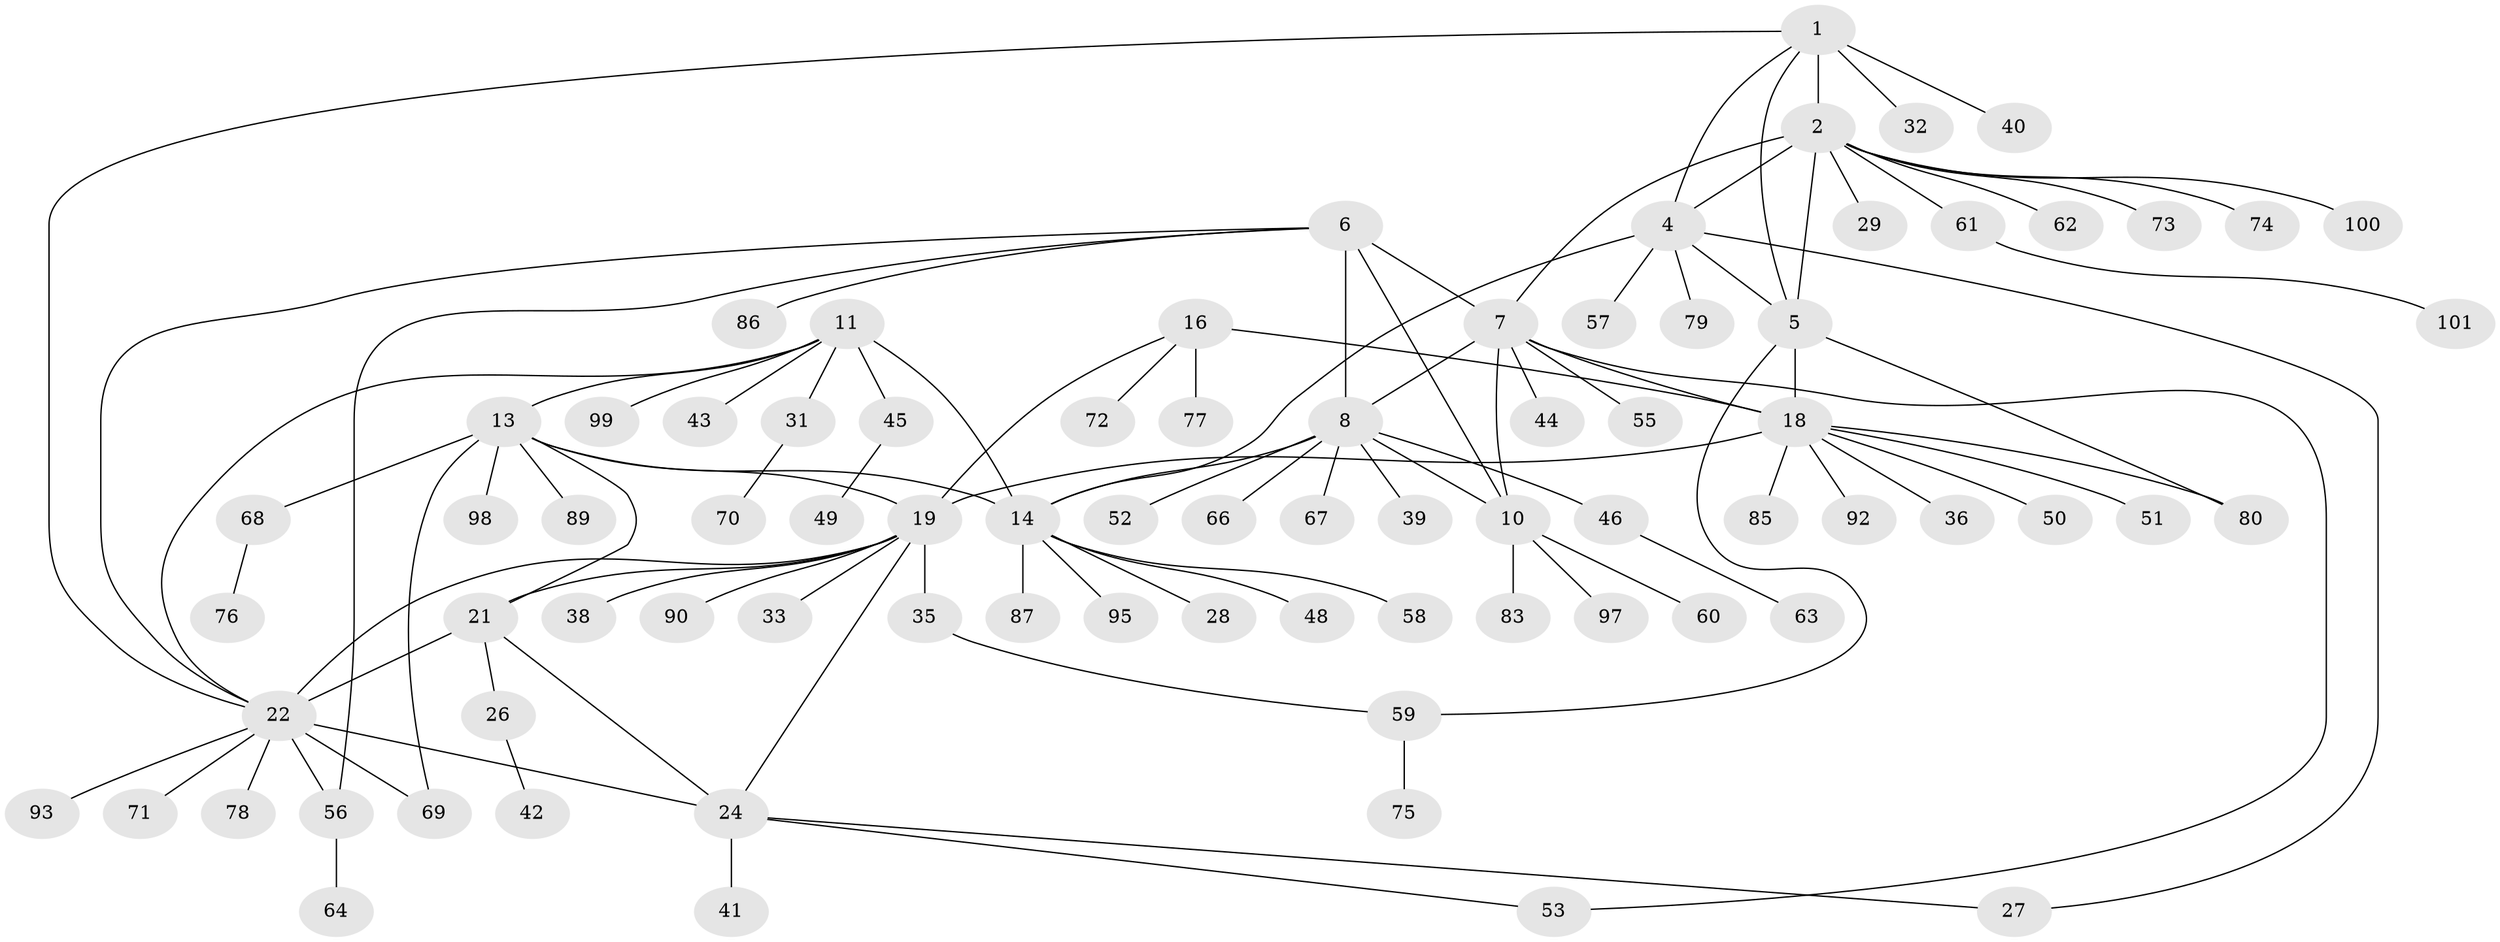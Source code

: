 // Generated by graph-tools (version 1.1) at 2025/24/03/03/25 07:24:10]
// undirected, 80 vertices, 103 edges
graph export_dot {
graph [start="1"]
  node [color=gray90,style=filled];
  1 [super="+34"];
  2 [super="+3"];
  4 [super="+84"];
  5 [super="+88"];
  6 [super="+9"];
  7 [super="+54"];
  8 [super="+30"];
  10 [super="+82"];
  11 [super="+12"];
  13 [super="+47"];
  14 [super="+15"];
  16 [super="+17"];
  18 [super="+20"];
  19 [super="+23"];
  21;
  22 [super="+25"];
  24 [super="+37"];
  26;
  27;
  28;
  29;
  31 [super="+81"];
  32;
  33;
  35;
  36;
  38;
  39;
  40;
  41;
  42;
  43;
  44;
  45;
  46 [super="+96"];
  48;
  49;
  50;
  51;
  52;
  53;
  55;
  56;
  57;
  58;
  59 [super="+65"];
  60;
  61;
  62;
  63;
  64;
  66;
  67;
  68;
  69;
  70;
  71;
  72;
  73 [super="+94"];
  74 [super="+91"];
  75;
  76;
  77;
  78;
  79;
  80;
  83;
  85;
  86;
  87;
  89;
  90;
  92;
  93;
  95;
  97;
  98;
  99;
  100;
  101;
  1 -- 2 [weight=2];
  1 -- 4;
  1 -- 5;
  1 -- 32;
  1 -- 22;
  1 -- 40;
  2 -- 4 [weight=2];
  2 -- 5 [weight=2];
  2 -- 29;
  2 -- 61;
  2 -- 73;
  2 -- 74;
  2 -- 100;
  2 -- 7;
  2 -- 62;
  4 -- 5;
  4 -- 27;
  4 -- 57;
  4 -- 79;
  4 -- 14;
  5 -- 80;
  5 -- 18;
  5 -- 59;
  6 -- 7 [weight=2];
  6 -- 8 [weight=2];
  6 -- 10 [weight=2];
  6 -- 56;
  6 -- 86;
  6 -- 22;
  7 -- 8;
  7 -- 10;
  7 -- 44;
  7 -- 53;
  7 -- 55;
  7 -- 18;
  8 -- 10;
  8 -- 39;
  8 -- 46;
  8 -- 52;
  8 -- 66;
  8 -- 67;
  8 -- 14;
  10 -- 60;
  10 -- 97;
  10 -- 83;
  11 -- 13 [weight=2];
  11 -- 14 [weight=4];
  11 -- 22;
  11 -- 43;
  11 -- 99;
  11 -- 45;
  11 -- 31;
  13 -- 14 [weight=2];
  13 -- 19;
  13 -- 68;
  13 -- 69;
  13 -- 89;
  13 -- 98;
  13 -- 21;
  14 -- 28;
  14 -- 48;
  14 -- 87;
  14 -- 95;
  14 -- 58;
  16 -- 18 [weight=4];
  16 -- 19 [weight=2];
  16 -- 72;
  16 -- 77;
  18 -- 19 [weight=2];
  18 -- 36;
  18 -- 51;
  18 -- 80;
  18 -- 92;
  18 -- 50;
  18 -- 85;
  19 -- 35;
  19 -- 38;
  19 -- 33;
  19 -- 21;
  19 -- 22 [weight=2];
  19 -- 24;
  19 -- 90;
  21 -- 22 [weight=2];
  21 -- 24;
  21 -- 26;
  22 -- 24 [weight=2];
  22 -- 56;
  22 -- 78;
  22 -- 93;
  22 -- 69;
  22 -- 71;
  24 -- 27;
  24 -- 41;
  24 -- 53;
  26 -- 42;
  31 -- 70;
  35 -- 59;
  45 -- 49;
  46 -- 63;
  56 -- 64;
  59 -- 75;
  61 -- 101;
  68 -- 76;
}
